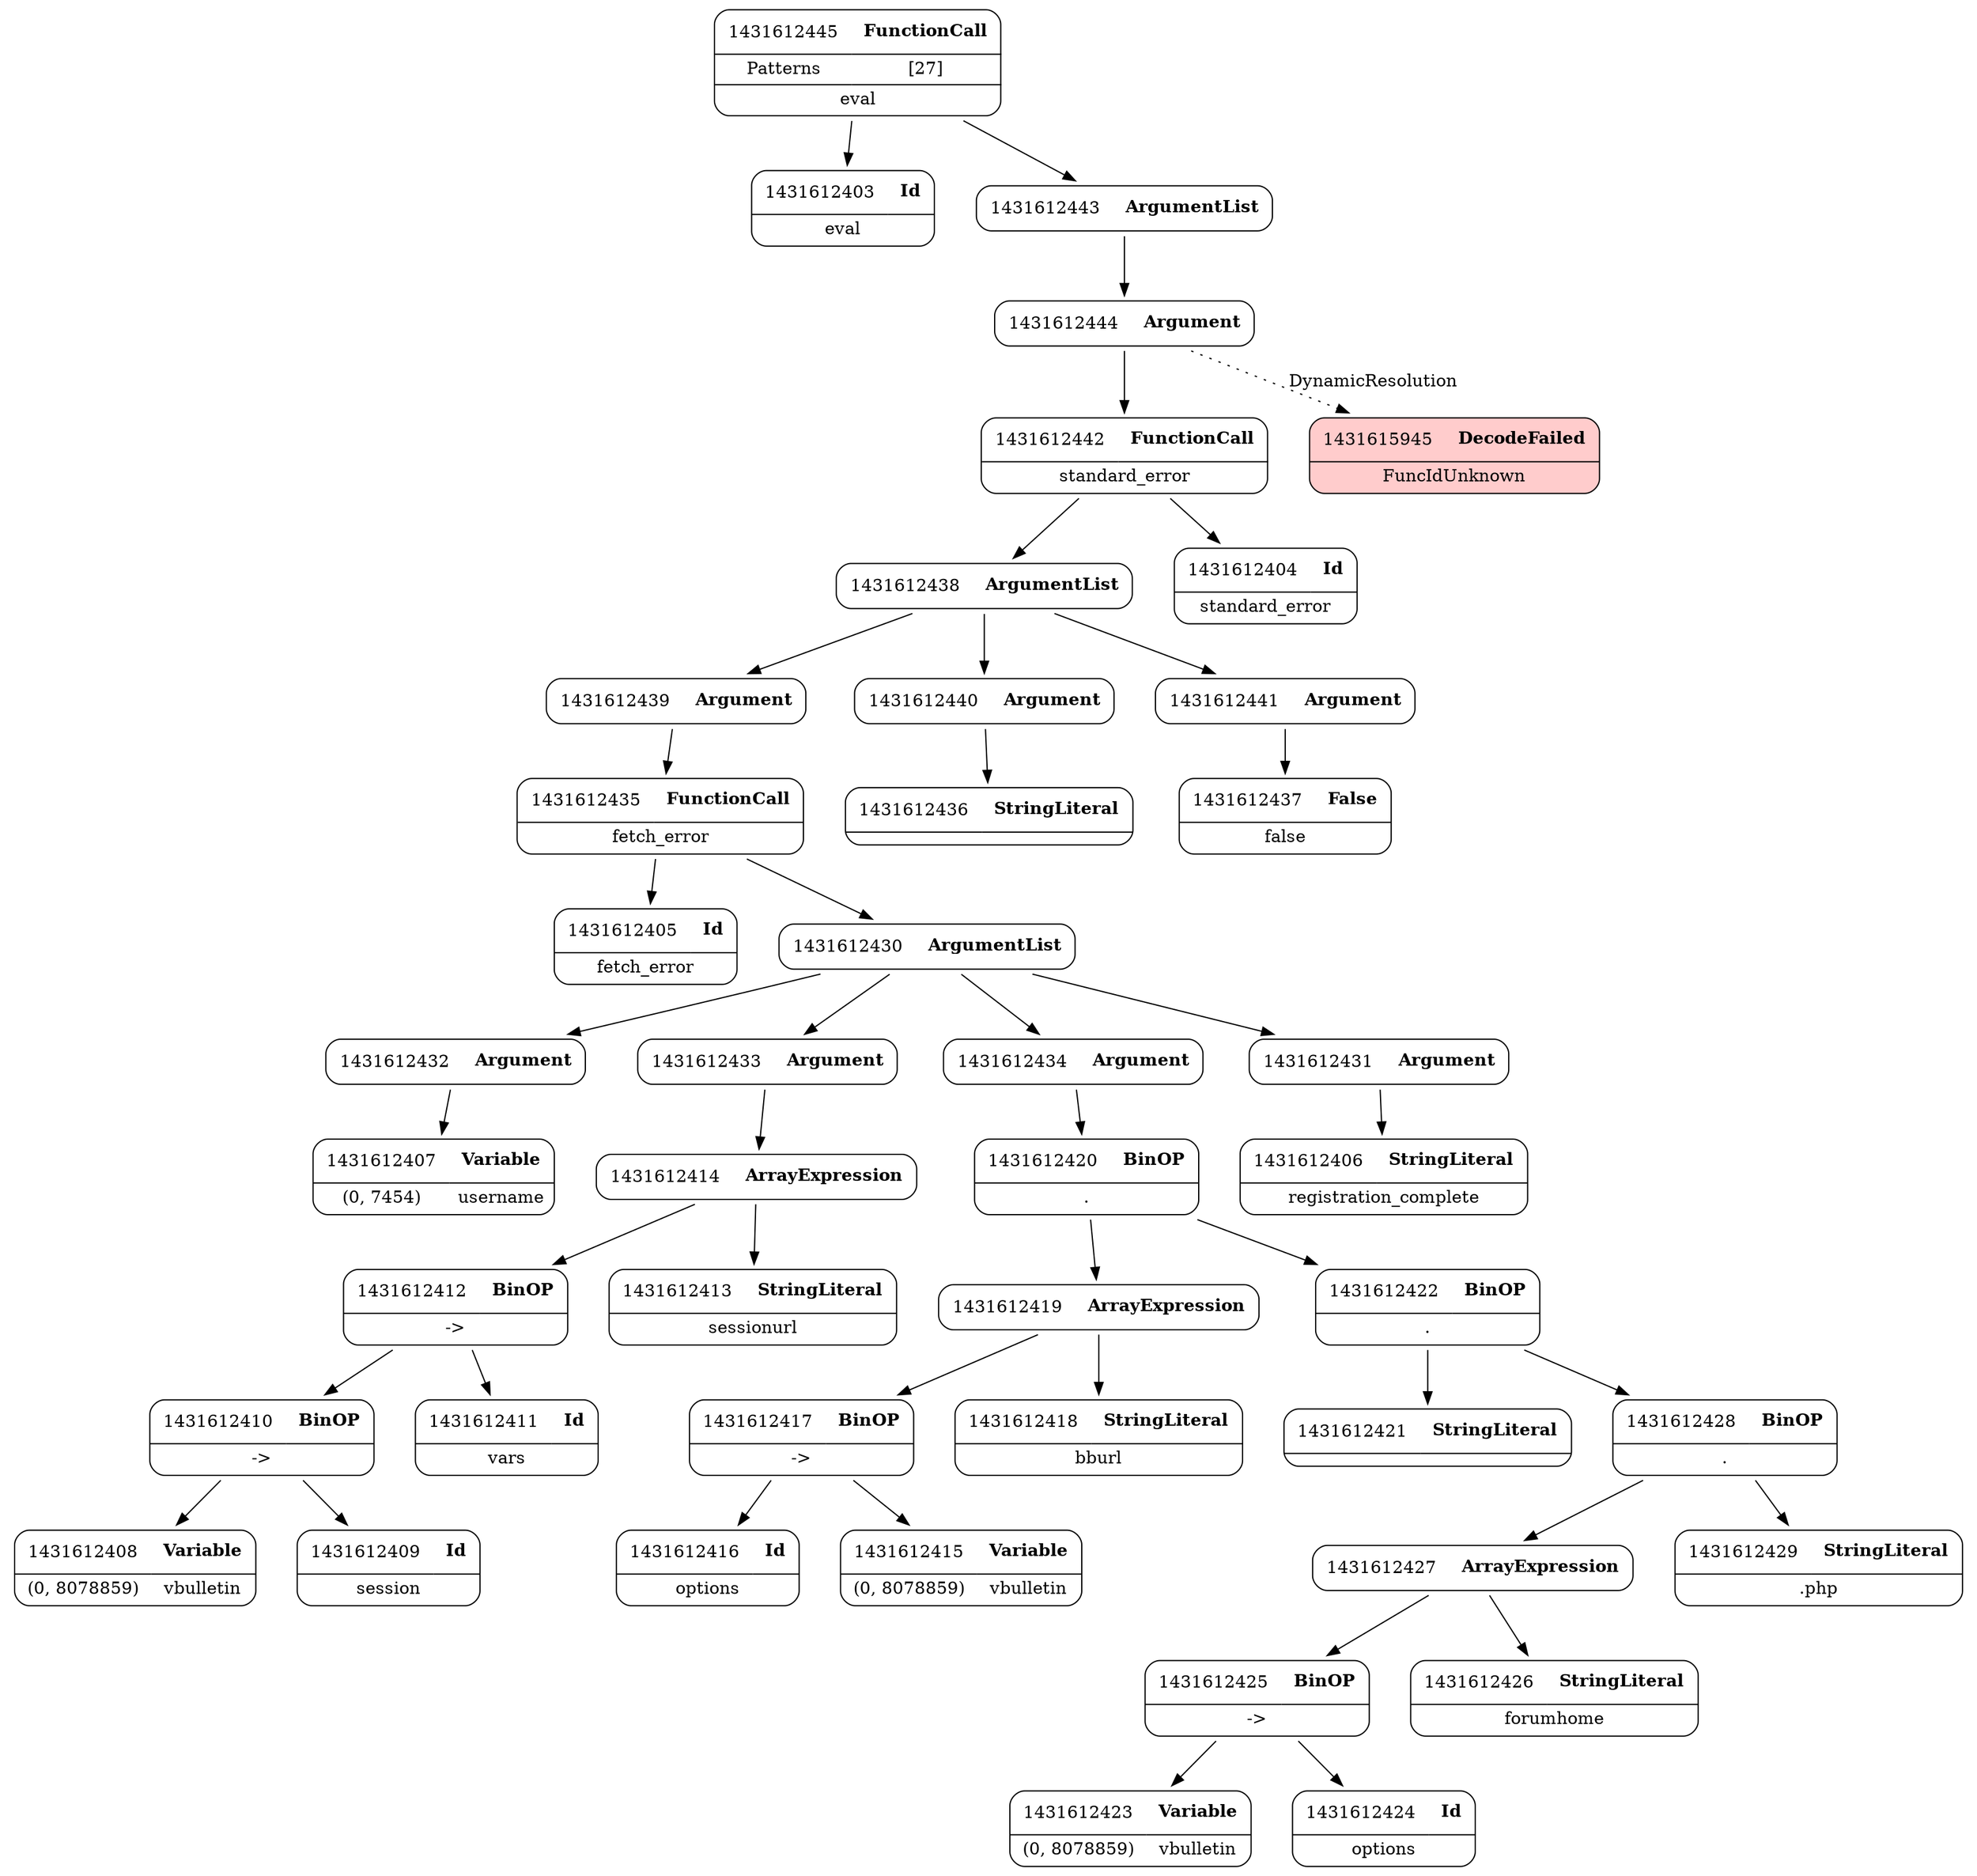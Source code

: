 digraph ast {
node [shape=none];
1431612436 [label=<<TABLE border='1' cellspacing='0' cellpadding='10' style='rounded' ><TR><TD border='0'>1431612436</TD><TD border='0'><B>StringLiteral</B></TD></TR><HR/><TR><TD border='0' cellpadding='5' colspan='2'></TD></TR></TABLE>>];
1431612437 [label=<<TABLE border='1' cellspacing='0' cellpadding='10' style='rounded' ><TR><TD border='0'>1431612437</TD><TD border='0'><B>False</B></TD></TR><HR/><TR><TD border='0' cellpadding='5' colspan='2'>false</TD></TR></TABLE>>];
1431612438 [label=<<TABLE border='1' cellspacing='0' cellpadding='10' style='rounded' ><TR><TD border='0'>1431612438</TD><TD border='0'><B>ArgumentList</B></TD></TR></TABLE>>];
1431612438 -> 1431612439 [weight=2];
1431612438 -> 1431612440 [weight=2];
1431612438 -> 1431612441 [weight=2];
1431612439 [label=<<TABLE border='1' cellspacing='0' cellpadding='10' style='rounded' ><TR><TD border='0'>1431612439</TD><TD border='0'><B>Argument</B></TD></TR></TABLE>>];
1431612439 -> 1431612435 [weight=2];
1431612432 [label=<<TABLE border='1' cellspacing='0' cellpadding='10' style='rounded' ><TR><TD border='0'>1431612432</TD><TD border='0'><B>Argument</B></TD></TR></TABLE>>];
1431612432 -> 1431612407 [weight=2];
1431612433 [label=<<TABLE border='1' cellspacing='0' cellpadding='10' style='rounded' ><TR><TD border='0'>1431612433</TD><TD border='0'><B>Argument</B></TD></TR></TABLE>>];
1431612433 -> 1431612414 [weight=2];
1431612434 [label=<<TABLE border='1' cellspacing='0' cellpadding='10' style='rounded' ><TR><TD border='0'>1431612434</TD><TD border='0'><B>Argument</B></TD></TR></TABLE>>];
1431612434 -> 1431612420 [weight=2];
1431612435 [label=<<TABLE border='1' cellspacing='0' cellpadding='10' style='rounded' ><TR><TD border='0'>1431612435</TD><TD border='0'><B>FunctionCall</B></TD></TR><HR/><TR><TD border='0' cellpadding='5' colspan='2'>fetch_error</TD></TR></TABLE>>];
1431612435 -> 1431612405 [weight=2];
1431612435 -> 1431612430 [weight=2];
1431612444 [label=<<TABLE border='1' cellspacing='0' cellpadding='10' style='rounded' ><TR><TD border='0'>1431612444</TD><TD border='0'><B>Argument</B></TD></TR></TABLE>>];
1431612444 -> 1431612442 [weight=2];
1431612444 -> 1431615945 [style=dotted,label=DynamicResolution];
1431612445 [label=<<TABLE border='1' cellspacing='0' cellpadding='10' style='rounded' ><TR><TD border='0'>1431612445</TD><TD border='0'><B>FunctionCall</B></TD></TR><HR/><TR><TD border='0' cellpadding='5'>Patterns</TD><TD border='0' cellpadding='5'>[27]</TD></TR><HR/><TR><TD border='0' cellpadding='5' colspan='2'>eval</TD></TR></TABLE>>];
1431612445 -> 1431612403 [weight=2];
1431612445 -> 1431612443 [weight=2];
1431612440 [label=<<TABLE border='1' cellspacing='0' cellpadding='10' style='rounded' ><TR><TD border='0'>1431612440</TD><TD border='0'><B>Argument</B></TD></TR></TABLE>>];
1431612440 -> 1431612436 [weight=2];
1431612441 [label=<<TABLE border='1' cellspacing='0' cellpadding='10' style='rounded' ><TR><TD border='0'>1431612441</TD><TD border='0'><B>Argument</B></TD></TR></TABLE>>];
1431612441 -> 1431612437 [weight=2];
1431612442 [label=<<TABLE border='1' cellspacing='0' cellpadding='10' style='rounded' ><TR><TD border='0'>1431612442</TD><TD border='0'><B>FunctionCall</B></TD></TR><HR/><TR><TD border='0' cellpadding='5' colspan='2'>standard_error</TD></TR></TABLE>>];
1431612442 -> 1431612404 [weight=2];
1431612442 -> 1431612438 [weight=2];
1431612443 [label=<<TABLE border='1' cellspacing='0' cellpadding='10' style='rounded' ><TR><TD border='0'>1431612443</TD><TD border='0'><B>ArgumentList</B></TD></TR></TABLE>>];
1431612443 -> 1431612444 [weight=2];
1431612420 [label=<<TABLE border='1' cellspacing='0' cellpadding='10' style='rounded' ><TR><TD border='0'>1431612420</TD><TD border='0'><B>BinOP</B></TD></TR><HR/><TR><TD border='0' cellpadding='5' colspan='2'>.</TD></TR></TABLE>>];
1431612420 -> 1431612419 [weight=2];
1431612420 -> 1431612422 [weight=2];
1431612421 [label=<<TABLE border='1' cellspacing='0' cellpadding='10' style='rounded' ><TR><TD border='0'>1431612421</TD><TD border='0'><B>StringLiteral</B></TD></TR><HR/><TR><TD border='0' cellpadding='5' colspan='2'></TD></TR></TABLE>>];
1431612422 [label=<<TABLE border='1' cellspacing='0' cellpadding='10' style='rounded' ><TR><TD border='0'>1431612422</TD><TD border='0'><B>BinOP</B></TD></TR><HR/><TR><TD border='0' cellpadding='5' colspan='2'>.</TD></TR></TABLE>>];
1431612422 -> 1431612421 [weight=2];
1431612422 -> 1431612428 [weight=2];
1431612423 [label=<<TABLE border='1' cellspacing='0' cellpadding='10' style='rounded' ><TR><TD border='0'>1431612423</TD><TD border='0'><B>Variable</B></TD></TR><HR/><TR><TD border='0' cellpadding='5'>(0, 8078859)</TD><TD border='0' cellpadding='5'>vbulletin</TD></TR></TABLE>>];
1431612416 [label=<<TABLE border='1' cellspacing='0' cellpadding='10' style='rounded' ><TR><TD border='0'>1431612416</TD><TD border='0'><B>Id</B></TD></TR><HR/><TR><TD border='0' cellpadding='5' colspan='2'>options</TD></TR></TABLE>>];
1431612417 [label=<<TABLE border='1' cellspacing='0' cellpadding='10' style='rounded' ><TR><TD border='0'>1431612417</TD><TD border='0'><B>BinOP</B></TD></TR><HR/><TR><TD border='0' cellpadding='5' colspan='2'>-&gt;</TD></TR></TABLE>>];
1431612417 -> 1431612415 [weight=2];
1431612417 -> 1431612416 [weight=2];
1431612418 [label=<<TABLE border='1' cellspacing='0' cellpadding='10' style='rounded' ><TR><TD border='0'>1431612418</TD><TD border='0'><B>StringLiteral</B></TD></TR><HR/><TR><TD border='0' cellpadding='5' colspan='2'>bburl</TD></TR></TABLE>>];
1431612419 [label=<<TABLE border='1' cellspacing='0' cellpadding='10' style='rounded' ><TR><TD border='0'>1431612419</TD><TD border='0'><B>ArrayExpression</B></TD></TR></TABLE>>];
1431612419 -> 1431612417 [weight=2];
1431612419 -> 1431612418 [weight=2];
1431612428 [label=<<TABLE border='1' cellspacing='0' cellpadding='10' style='rounded' ><TR><TD border='0'>1431612428</TD><TD border='0'><B>BinOP</B></TD></TR><HR/><TR><TD border='0' cellpadding='5' colspan='2'>.</TD></TR></TABLE>>];
1431612428 -> 1431612427 [weight=2];
1431612428 -> 1431612429 [weight=2];
1431612429 [label=<<TABLE border='1' cellspacing='0' cellpadding='10' style='rounded' ><TR><TD border='0'>1431612429</TD><TD border='0'><B>StringLiteral</B></TD></TR><HR/><TR><TD border='0' cellpadding='5' colspan='2'>.php</TD></TR></TABLE>>];
1431612430 [label=<<TABLE border='1' cellspacing='0' cellpadding='10' style='rounded' ><TR><TD border='0'>1431612430</TD><TD border='0'><B>ArgumentList</B></TD></TR></TABLE>>];
1431612430 -> 1431612431 [weight=2];
1431612430 -> 1431612432 [weight=2];
1431612430 -> 1431612433 [weight=2];
1431612430 -> 1431612434 [weight=2];
1431612431 [label=<<TABLE border='1' cellspacing='0' cellpadding='10' style='rounded' ><TR><TD border='0'>1431612431</TD><TD border='0'><B>Argument</B></TD></TR></TABLE>>];
1431612431 -> 1431612406 [weight=2];
1431612424 [label=<<TABLE border='1' cellspacing='0' cellpadding='10' style='rounded' ><TR><TD border='0'>1431612424</TD><TD border='0'><B>Id</B></TD></TR><HR/><TR><TD border='0' cellpadding='5' colspan='2'>options</TD></TR></TABLE>>];
1431612425 [label=<<TABLE border='1' cellspacing='0' cellpadding='10' style='rounded' ><TR><TD border='0'>1431612425</TD><TD border='0'><B>BinOP</B></TD></TR><HR/><TR><TD border='0' cellpadding='5' colspan='2'>-&gt;</TD></TR></TABLE>>];
1431612425 -> 1431612423 [weight=2];
1431612425 -> 1431612424 [weight=2];
1431615945 [label=<<TABLE border='1' cellspacing='0' cellpadding='10' style='rounded' bgcolor='#FFCCCC' ><TR><TD border='0'>1431615945</TD><TD border='0'><B>DecodeFailed</B></TD></TR><HR/><TR><TD border='0' cellpadding='5' colspan='2'>FuncIdUnknown</TD></TR></TABLE>>];
1431612426 [label=<<TABLE border='1' cellspacing='0' cellpadding='10' style='rounded' ><TR><TD border='0'>1431612426</TD><TD border='0'><B>StringLiteral</B></TD></TR><HR/><TR><TD border='0' cellpadding='5' colspan='2'>forumhome</TD></TR></TABLE>>];
1431612427 [label=<<TABLE border='1' cellspacing='0' cellpadding='10' style='rounded' ><TR><TD border='0'>1431612427</TD><TD border='0'><B>ArrayExpression</B></TD></TR></TABLE>>];
1431612427 -> 1431612425 [weight=2];
1431612427 -> 1431612426 [weight=2];
1431612404 [label=<<TABLE border='1' cellspacing='0' cellpadding='10' style='rounded' ><TR><TD border='0'>1431612404</TD><TD border='0'><B>Id</B></TD></TR><HR/><TR><TD border='0' cellpadding='5' colspan='2'>standard_error</TD></TR></TABLE>>];
1431612405 [label=<<TABLE border='1' cellspacing='0' cellpadding='10' style='rounded' ><TR><TD border='0'>1431612405</TD><TD border='0'><B>Id</B></TD></TR><HR/><TR><TD border='0' cellpadding='5' colspan='2'>fetch_error</TD></TR></TABLE>>];
1431612406 [label=<<TABLE border='1' cellspacing='0' cellpadding='10' style='rounded' ><TR><TD border='0'>1431612406</TD><TD border='0'><B>StringLiteral</B></TD></TR><HR/><TR><TD border='0' cellpadding='5' colspan='2'>registration_complete</TD></TR></TABLE>>];
1431612407 [label=<<TABLE border='1' cellspacing='0' cellpadding='10' style='rounded' ><TR><TD border='0'>1431612407</TD><TD border='0'><B>Variable</B></TD></TR><HR/><TR><TD border='0' cellpadding='5'>(0, 7454)</TD><TD border='0' cellpadding='5'>username</TD></TR></TABLE>>];
1431612403 [label=<<TABLE border='1' cellspacing='0' cellpadding='10' style='rounded' ><TR><TD border='0'>1431612403</TD><TD border='0'><B>Id</B></TD></TR><HR/><TR><TD border='0' cellpadding='5' colspan='2'>eval</TD></TR></TABLE>>];
1431612412 [label=<<TABLE border='1' cellspacing='0' cellpadding='10' style='rounded' ><TR><TD border='0'>1431612412</TD><TD border='0'><B>BinOP</B></TD></TR><HR/><TR><TD border='0' cellpadding='5' colspan='2'>-&gt;</TD></TR></TABLE>>];
1431612412 -> 1431612410 [weight=2];
1431612412 -> 1431612411 [weight=2];
1431612413 [label=<<TABLE border='1' cellspacing='0' cellpadding='10' style='rounded' ><TR><TD border='0'>1431612413</TD><TD border='0'><B>StringLiteral</B></TD></TR><HR/><TR><TD border='0' cellpadding='5' colspan='2'>sessionurl</TD></TR></TABLE>>];
1431612414 [label=<<TABLE border='1' cellspacing='0' cellpadding='10' style='rounded' ><TR><TD border='0'>1431612414</TD><TD border='0'><B>ArrayExpression</B></TD></TR></TABLE>>];
1431612414 -> 1431612412 [weight=2];
1431612414 -> 1431612413 [weight=2];
1431612415 [label=<<TABLE border='1' cellspacing='0' cellpadding='10' style='rounded' ><TR><TD border='0'>1431612415</TD><TD border='0'><B>Variable</B></TD></TR><HR/><TR><TD border='0' cellpadding='5'>(0, 8078859)</TD><TD border='0' cellpadding='5'>vbulletin</TD></TR></TABLE>>];
1431612408 [label=<<TABLE border='1' cellspacing='0' cellpadding='10' style='rounded' ><TR><TD border='0'>1431612408</TD><TD border='0'><B>Variable</B></TD></TR><HR/><TR><TD border='0' cellpadding='5'>(0, 8078859)</TD><TD border='0' cellpadding='5'>vbulletin</TD></TR></TABLE>>];
1431612409 [label=<<TABLE border='1' cellspacing='0' cellpadding='10' style='rounded' ><TR><TD border='0'>1431612409</TD><TD border='0'><B>Id</B></TD></TR><HR/><TR><TD border='0' cellpadding='5' colspan='2'>session</TD></TR></TABLE>>];
1431612410 [label=<<TABLE border='1' cellspacing='0' cellpadding='10' style='rounded' ><TR><TD border='0'>1431612410</TD><TD border='0'><B>BinOP</B></TD></TR><HR/><TR><TD border='0' cellpadding='5' colspan='2'>-&gt;</TD></TR></TABLE>>];
1431612410 -> 1431612408 [weight=2];
1431612410 -> 1431612409 [weight=2];
1431612411 [label=<<TABLE border='1' cellspacing='0' cellpadding='10' style='rounded' ><TR><TD border='0'>1431612411</TD><TD border='0'><B>Id</B></TD></TR><HR/><TR><TD border='0' cellpadding='5' colspan='2'>vars</TD></TR></TABLE>>];
}
